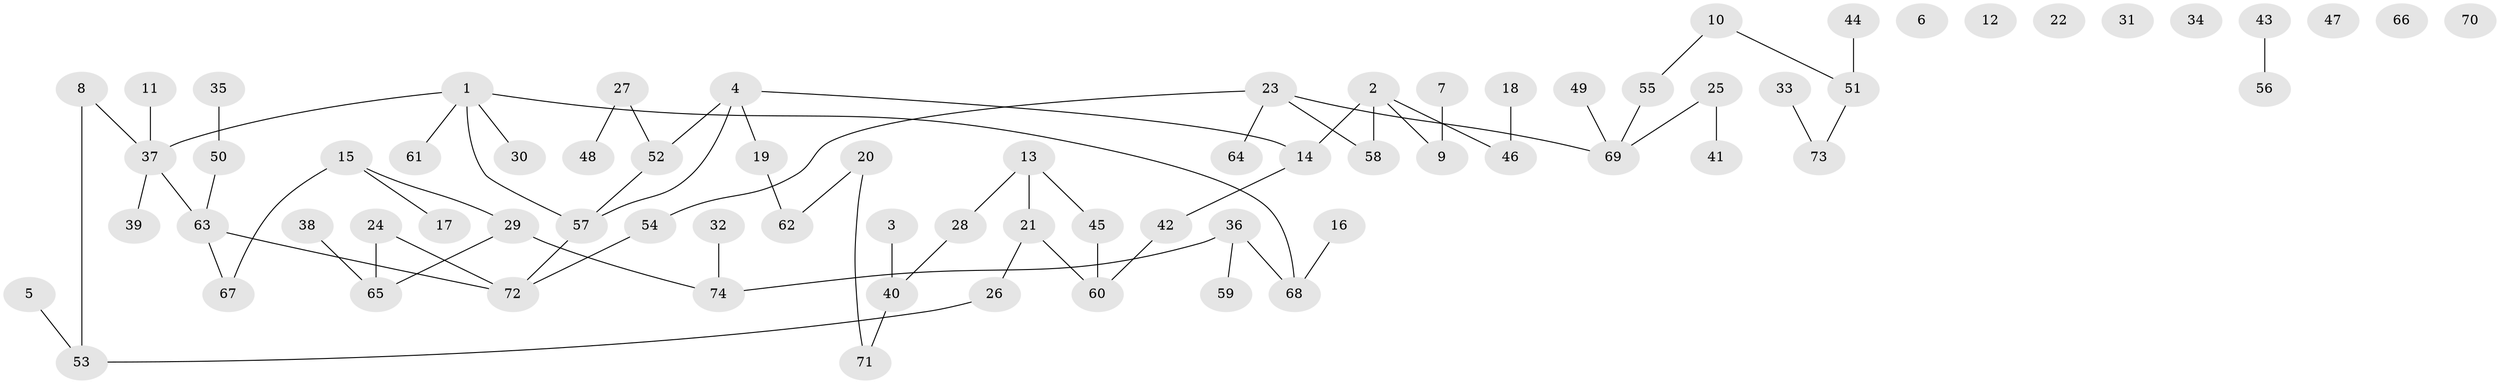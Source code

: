 // coarse degree distribution, {0: 0.18181818181818182, 2: 0.36363636363636365, 4: 0.09090909090909091, 1: 0.29545454545454547, 3: 0.045454545454545456, 7: 0.022727272727272728}
// Generated by graph-tools (version 1.1) at 2025/43/03/04/25 21:43:03]
// undirected, 74 vertices, 72 edges
graph export_dot {
graph [start="1"]
  node [color=gray90,style=filled];
  1;
  2;
  3;
  4;
  5;
  6;
  7;
  8;
  9;
  10;
  11;
  12;
  13;
  14;
  15;
  16;
  17;
  18;
  19;
  20;
  21;
  22;
  23;
  24;
  25;
  26;
  27;
  28;
  29;
  30;
  31;
  32;
  33;
  34;
  35;
  36;
  37;
  38;
  39;
  40;
  41;
  42;
  43;
  44;
  45;
  46;
  47;
  48;
  49;
  50;
  51;
  52;
  53;
  54;
  55;
  56;
  57;
  58;
  59;
  60;
  61;
  62;
  63;
  64;
  65;
  66;
  67;
  68;
  69;
  70;
  71;
  72;
  73;
  74;
  1 -- 30;
  1 -- 37;
  1 -- 57;
  1 -- 61;
  1 -- 68;
  2 -- 9;
  2 -- 14;
  2 -- 46;
  2 -- 58;
  3 -- 40;
  4 -- 14;
  4 -- 19;
  4 -- 52;
  4 -- 57;
  5 -- 53;
  7 -- 9;
  8 -- 37;
  8 -- 53;
  10 -- 51;
  10 -- 55;
  11 -- 37;
  13 -- 21;
  13 -- 28;
  13 -- 45;
  14 -- 42;
  15 -- 17;
  15 -- 29;
  15 -- 67;
  16 -- 68;
  18 -- 46;
  19 -- 62;
  20 -- 62;
  20 -- 71;
  21 -- 26;
  21 -- 60;
  23 -- 54;
  23 -- 58;
  23 -- 64;
  23 -- 69;
  24 -- 65;
  24 -- 72;
  25 -- 41;
  25 -- 69;
  26 -- 53;
  27 -- 48;
  27 -- 52;
  28 -- 40;
  29 -- 65;
  29 -- 74;
  32 -- 74;
  33 -- 73;
  35 -- 50;
  36 -- 59;
  36 -- 68;
  36 -- 74;
  37 -- 39;
  37 -- 63;
  38 -- 65;
  40 -- 71;
  42 -- 60;
  43 -- 56;
  44 -- 51;
  45 -- 60;
  49 -- 69;
  50 -- 63;
  51 -- 73;
  52 -- 57;
  54 -- 72;
  55 -- 69;
  57 -- 72;
  63 -- 67;
  63 -- 72;
}
